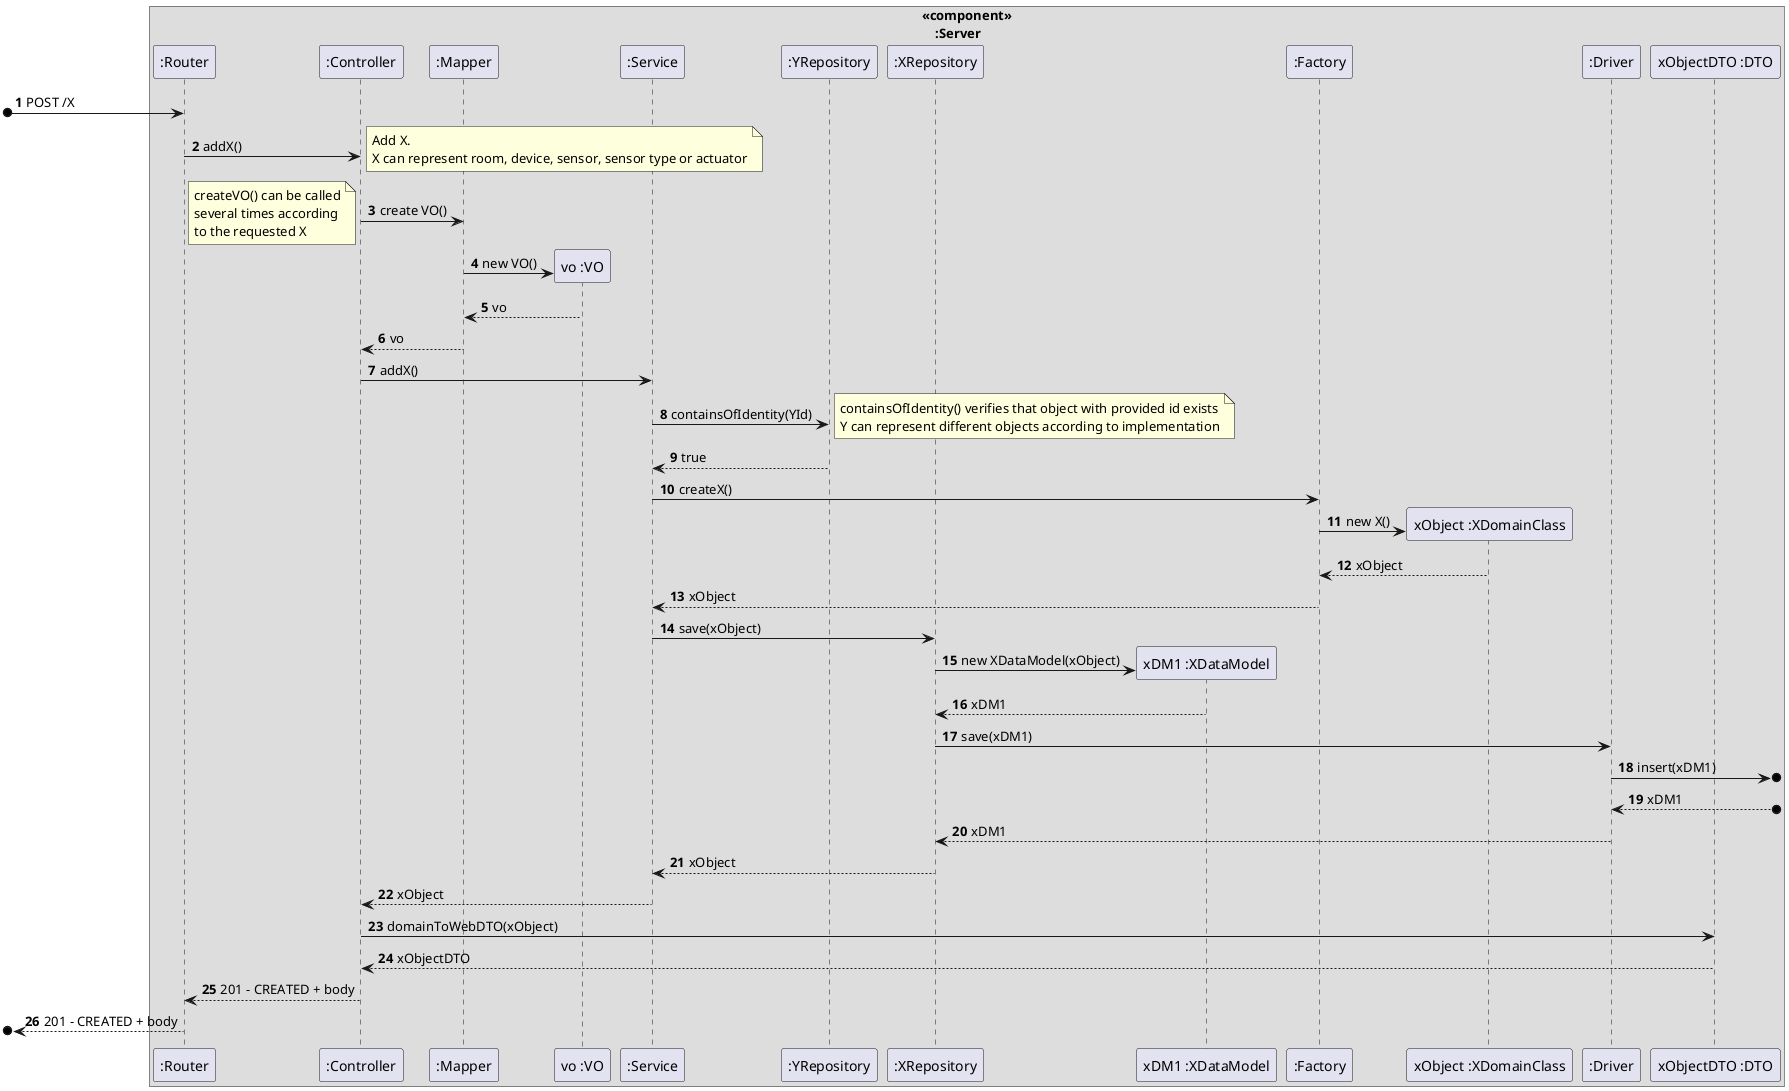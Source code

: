 @startuml
'https://plantuml.com/sequence-diagram

autonumber

box "SmartHome"
    box " <<component>> \n     :Server"
        participant ":Router"
        participant ":Controller"
        participant ":Mapper"
        participant "vo :VO"
        participant ":Service"
        participant ":YRepository"
        participant ":XRepository"
        participant "xDM1 :XDataModel"
        participant ":Factory"
        participant "xObject :XDomainClass"
        participant ":Driver"
        participant "xObjectDTO :DTO"
    endbox
end box



[o-> ":Router": POST /X
":Router" -> ":Controller": addX()
note right
  Add X.
  X can represent room, device, sensor, sensor type or actuator
end note
":Controller" -> ":Mapper" : create VO()
note left
  createVO() can be called
  several times according
  to the requested X
end note
":Mapper" -> "vo :VO" **:  new VO()
":Mapper" <-- "vo :VO": vo
":Mapper" --> ":Controller": vo
":Controller" -> ":Service": addX()

":Service" -> ":YRepository": containsOfIdentity(YId)
note right
  containsOfIdentity() verifies that object with provided id exists
  Y can represent different objects according to implementation
end note
":YRepository" --> ":Service": true

":Service" -> ":Factory": createX()
":Factory" -> "xObject :XDomainClass" **: new X()
"xObject :XDomainClass" --> ":Factory" : xObject
":Factory" --> ":Service" : xObject

":Service" -> ":XRepository": save(xObject)

":XRepository" -> "xDM1 :XDataModel" **: new XDataModel(xObject)
":XRepository" <-- "xDM1 :XDataModel" : xDM1

":XRepository" -> ":Driver": save(xDM1)
":Driver" ->o] : insert(xDM1)
":Driver" <--o] : xDM1
":Driver" --> ":XRepository" :  xDM1

":XRepository" --> ":Service": xObject
":Service" --> ":Controller": xObject

":Controller" -> "xObjectDTO :DTO": domainToWebDTO(xObject)
"xObjectDTO :DTO" --> ":Controller" :xObjectDTO
":Controller" --> ":Router": 201 - CREATED + body
[o<--":Router": 201 - CREATED + body



@enduml